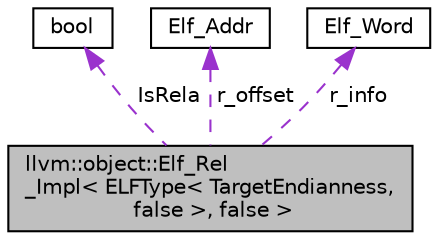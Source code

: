 digraph "llvm::object::Elf_Rel_Impl&lt; ELFType&lt; TargetEndianness, false &gt;, false &gt;"
{
 // LATEX_PDF_SIZE
  bgcolor="transparent";
  edge [fontname="Helvetica",fontsize="10",labelfontname="Helvetica",labelfontsize="10"];
  node [fontname="Helvetica",fontsize="10",shape="box"];
  Node1 [label="llvm::object::Elf_Rel\l_Impl\< ELFType\< TargetEndianness,\l false \>, false \>",height=0.2,width=0.4,color="black", fillcolor="grey75", style="filled", fontcolor="black",tooltip=" "];
  Node2 -> Node1 [dir="back",color="darkorchid3",fontsize="10",style="dashed",label=" IsRela" ,fontname="Helvetica"];
  Node2 [label="bool",height=0.2,width=0.4,color="black",URL="$classbool.html",tooltip=" "];
  Node3 -> Node1 [dir="back",color="darkorchid3",fontsize="10",style="dashed",label=" r_offset" ,fontname="Helvetica"];
  Node3 [label="Elf_Addr",height=0.2,width=0.4,color="black",tooltip=" "];
  Node4 -> Node1 [dir="back",color="darkorchid3",fontsize="10",style="dashed",label=" r_info" ,fontname="Helvetica"];
  Node4 [label="Elf_Word",height=0.2,width=0.4,color="black",tooltip=" "];
}
